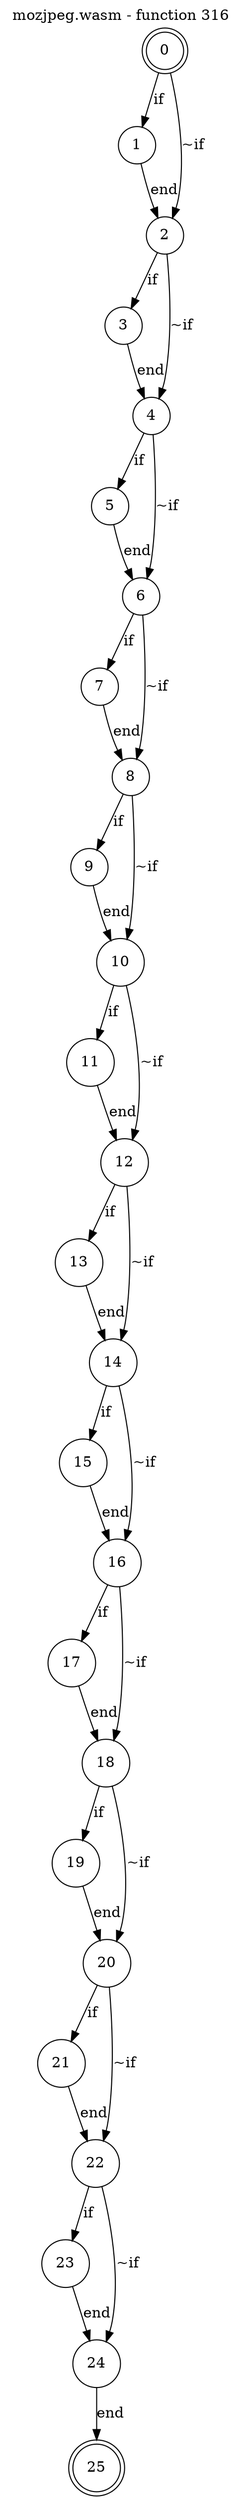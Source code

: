 digraph finite_state_machine {
    label = "mozjpeg.wasm - function 316"
    labelloc =  t
    labelfontsize = 16
    labelfontcolor = black
    labelfontname = "Helvetica"
    node [shape = doublecircle]; 0 25;
    node [shape = circle];
    0 -> 1[label="if"];
    0 -> 2[label="~if"];
    1 -> 2[label="end"];
    2 -> 3[label="if"];
    2 -> 4[label="~if"];
    3 -> 4[label="end"];
    4 -> 5[label="if"];
    4 -> 6[label="~if"];
    5 -> 6[label="end"];
    6 -> 7[label="if"];
    6 -> 8[label="~if"];
    7 -> 8[label="end"];
    8 -> 9[label="if"];
    8 -> 10[label="~if"];
    9 -> 10[label="end"];
    10 -> 11[label="if"];
    10 -> 12[label="~if"];
    11 -> 12[label="end"];
    12 -> 13[label="if"];
    12 -> 14[label="~if"];
    13 -> 14[label="end"];
    14 -> 15[label="if"];
    14 -> 16[label="~if"];
    15 -> 16[label="end"];
    16 -> 17[label="if"];
    16 -> 18[label="~if"];
    17 -> 18[label="end"];
    18 -> 19[label="if"];
    18 -> 20[label="~if"];
    19 -> 20[label="end"];
    20 -> 21[label="if"];
    20 -> 22[label="~if"];
    21 -> 22[label="end"];
    22 -> 23[label="if"];
    22 -> 24[label="~if"];
    23 -> 24[label="end"];
    24 -> 25[label="end"];
}
